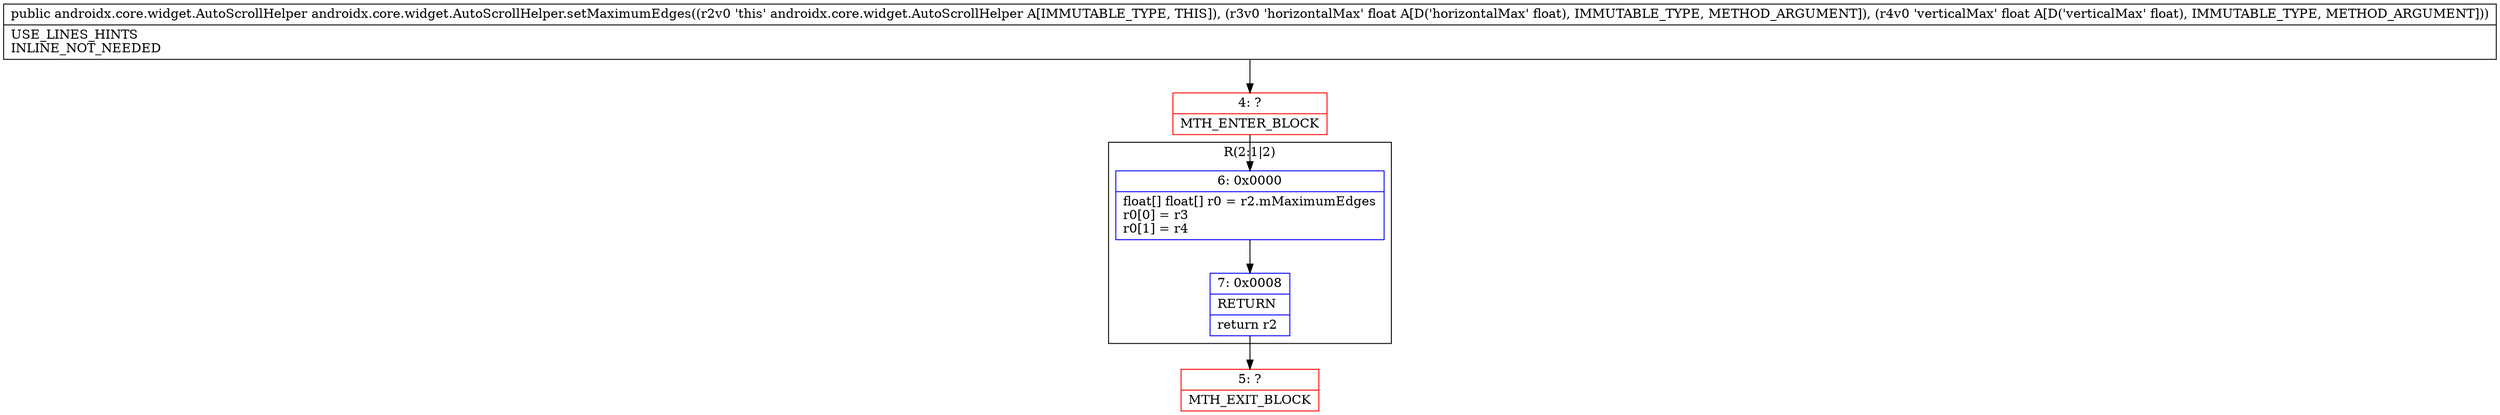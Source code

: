 digraph "CFG forandroidx.core.widget.AutoScrollHelper.setMaximumEdges(FF)Landroidx\/core\/widget\/AutoScrollHelper;" {
subgraph cluster_Region_1337195524 {
label = "R(2:1|2)";
node [shape=record,color=blue];
Node_6 [shape=record,label="{6\:\ 0x0000|float[] float[] r0 = r2.mMaximumEdges\lr0[0] = r3\lr0[1] = r4\l}"];
Node_7 [shape=record,label="{7\:\ 0x0008|RETURN\l|return r2\l}"];
}
Node_4 [shape=record,color=red,label="{4\:\ ?|MTH_ENTER_BLOCK\l}"];
Node_5 [shape=record,color=red,label="{5\:\ ?|MTH_EXIT_BLOCK\l}"];
MethodNode[shape=record,label="{public androidx.core.widget.AutoScrollHelper androidx.core.widget.AutoScrollHelper.setMaximumEdges((r2v0 'this' androidx.core.widget.AutoScrollHelper A[IMMUTABLE_TYPE, THIS]), (r3v0 'horizontalMax' float A[D('horizontalMax' float), IMMUTABLE_TYPE, METHOD_ARGUMENT]), (r4v0 'verticalMax' float A[D('verticalMax' float), IMMUTABLE_TYPE, METHOD_ARGUMENT]))  | USE_LINES_HINTS\lINLINE_NOT_NEEDED\l}"];
MethodNode -> Node_4;Node_6 -> Node_7;
Node_7 -> Node_5;
Node_4 -> Node_6;
}

